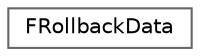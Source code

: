 digraph "Graphical Class Hierarchy"
{
 // LATEX_PDF_SIZE
  bgcolor="transparent";
  edge [fontname=Helvetica,fontsize=10,labelfontname=Helvetica,labelfontsize=10];
  node [fontname=Helvetica,fontsize=10,shape=box,height=0.2,width=0.4];
  rankdir="LR";
  Node0 [id="Node000000",label="FRollbackData",height=0.2,width=0.4,color="grey40", fillcolor="white", style="filled",URL="$struct_f_rollback_data.html",tooltip=" "];
}
